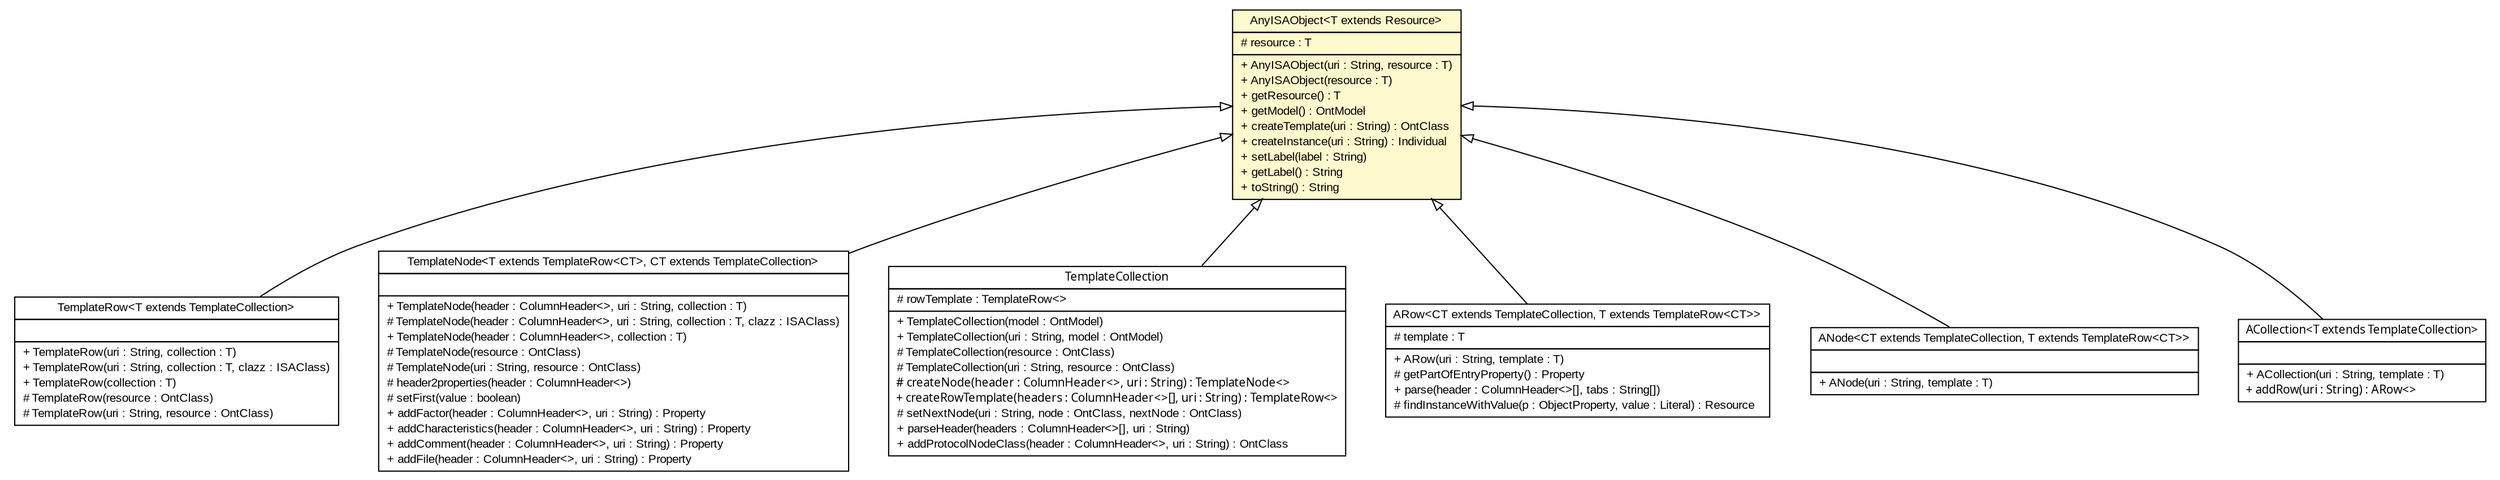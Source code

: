 #!/usr/local/bin/dot
#
# Class diagram 
# Generated by UmlGraph version 4.6 (http://www.spinellis.gr/sw/umlgraph)
#

digraph G {
	edge [fontname="arial",fontsize=10,labelfontname="arial",labelfontsize=10];
	node [fontname="arial",fontsize=10,shape=plaintext];
	// net.toxbank.isa.TemplateRow<T extends net.toxbank.isa.TemplateCollection>
	c649 [label=<<table border="0" cellborder="1" cellspacing="0" cellpadding="2" port="p" href="./TemplateRow.html">
		<tr><td><table border="0" cellspacing="0" cellpadding="1">
			<tr><td> TemplateRow&lt;T extends TemplateCollection&gt; </td></tr>
		</table></td></tr>
		<tr><td><table border="0" cellspacing="0" cellpadding="1">
			<tr><td align="left">  </td></tr>
		</table></td></tr>
		<tr><td><table border="0" cellspacing="0" cellpadding="1">
			<tr><td align="left"> + TemplateRow(uri : String, collection : T) </td></tr>
			<tr><td align="left"> + TemplateRow(uri : String, collection : T, clazz : ISAClass) </td></tr>
			<tr><td align="left"> + TemplateRow(collection : T) </td></tr>
			<tr><td align="left"> # TemplateRow(resource : OntClass) </td></tr>
			<tr><td align="left"> # TemplateRow(uri : String, resource : OntClass) </td></tr>
		</table></td></tr>
		</table>>, fontname="arial", fontcolor="black", fontsize=10.0];
	// net.toxbank.isa.TemplateNode<T extends net.toxbank.isa.TemplateRow<CT>, CT extends net.toxbank.isa.TemplateCollection>
	c652 [label=<<table border="0" cellborder="1" cellspacing="0" cellpadding="2" port="p" href="./TemplateNode.html">
		<tr><td><table border="0" cellspacing="0" cellpadding="1">
			<tr><td> TemplateNode&lt;T extends TemplateRow&lt;CT&gt;, CT extends TemplateCollection&gt; </td></tr>
		</table></td></tr>
		<tr><td><table border="0" cellspacing="0" cellpadding="1">
			<tr><td align="left">  </td></tr>
		</table></td></tr>
		<tr><td><table border="0" cellspacing="0" cellpadding="1">
			<tr><td align="left"> + TemplateNode(header : ColumnHeader&lt;&gt;, uri : String, collection : T) </td></tr>
			<tr><td align="left"> # TemplateNode(header : ColumnHeader&lt;&gt;, uri : String, collection : T, clazz : ISAClass) </td></tr>
			<tr><td align="left"> + TemplateNode(header : ColumnHeader&lt;&gt;, collection : T) </td></tr>
			<tr><td align="left"> # TemplateNode(resource : OntClass) </td></tr>
			<tr><td align="left"> # TemplateNode(uri : String, resource : OntClass) </td></tr>
			<tr><td align="left"> # header2properties(header : ColumnHeader&lt;&gt;) </td></tr>
			<tr><td align="left"> # setFirst(value : boolean) </td></tr>
			<tr><td align="left"> + addFactor(header : ColumnHeader&lt;&gt;, uri : String) : Property </td></tr>
			<tr><td align="left"> + addCharacteristics(header : ColumnHeader&lt;&gt;, uri : String) : Property </td></tr>
			<tr><td align="left"> + addComment(header : ColumnHeader&lt;&gt;, uri : String) : Property </td></tr>
			<tr><td align="left"> + addFile(header : ColumnHeader&lt;&gt;, uri : String) : Property </td></tr>
		</table></td></tr>
		</table>>, fontname="arial", fontcolor="black", fontsize=10.0];
	// net.toxbank.isa.TemplateCollection
	c653 [label=<<table border="0" cellborder="1" cellspacing="0" cellpadding="2" port="p" href="./TemplateCollection.html">
		<tr><td><table border="0" cellspacing="0" cellpadding="1">
			<tr><td><font face="ariali"> TemplateCollection </font></td></tr>
		</table></td></tr>
		<tr><td><table border="0" cellspacing="0" cellpadding="1">
			<tr><td align="left"> # rowTemplate : TemplateRow&lt;&gt; </td></tr>
		</table></td></tr>
		<tr><td><table border="0" cellspacing="0" cellpadding="1">
			<tr><td align="left"> + TemplateCollection(model : OntModel) </td></tr>
			<tr><td align="left"> + TemplateCollection(uri : String, model : OntModel) </td></tr>
			<tr><td align="left"> # TemplateCollection(resource : OntClass) </td></tr>
			<tr><td align="left"> # TemplateCollection(uri : String, resource : OntClass) </td></tr>
			<tr><td align="left"><font face="ariali" point-size="10.0"> # createNode(header : ColumnHeader&lt;&gt;, uri : String) : TemplateNode&lt;&gt; </font></td></tr>
			<tr><td align="left"><font face="ariali" point-size="10.0"> + createRowTemplate(headers : ColumnHeader&lt;&gt;[], uri : String) : TemplateRow&lt;&gt; </font></td></tr>
			<tr><td align="left"> # setNextNode(uri : String, node : OntClass, nextNode : OntClass) </td></tr>
			<tr><td align="left"> + parseHeader(headers : ColumnHeader&lt;&gt;[], uri : String) </td></tr>
			<tr><td align="left"> + addProtocolNodeClass(header : ColumnHeader&lt;&gt;, uri : String) : OntClass </td></tr>
		</table></td></tr>
		</table>>, fontname="arial", fontcolor="black", fontsize=10.0];
	// net.toxbank.isa.ARow<CT extends net.toxbank.isa.TemplateCollection, T extends net.toxbank.isa.TemplateRow<CT>>
	c665 [label=<<table border="0" cellborder="1" cellspacing="0" cellpadding="2" port="p" href="./ARow.html">
		<tr><td><table border="0" cellspacing="0" cellpadding="1">
			<tr><td> ARow&lt;CT extends TemplateCollection, T extends TemplateRow&lt;CT&gt;&gt; </td></tr>
		</table></td></tr>
		<tr><td><table border="0" cellspacing="0" cellpadding="1">
			<tr><td align="left"> # template : T </td></tr>
		</table></td></tr>
		<tr><td><table border="0" cellspacing="0" cellpadding="1">
			<tr><td align="left"> + ARow(uri : String, template : T) </td></tr>
			<tr><td align="left"> # getPartOfEntryProperty() : Property </td></tr>
			<tr><td align="left"> + parse(header : ColumnHeader&lt;&gt;[], tabs : String[]) </td></tr>
			<tr><td align="left"> # findInstanceWithValue(p : ObjectProperty, value : Literal) : Resource </td></tr>
		</table></td></tr>
		</table>>, fontname="arial", fontcolor="black", fontsize=10.0];
	// net.toxbank.isa.AnyISAObject<T extends com.hp.hpl.jena.rdf.model.Resource>
	c666 [label=<<table border="0" cellborder="1" cellspacing="0" cellpadding="2" port="p" bgcolor="lemonChiffon" href="./AnyISAObject.html">
		<tr><td><table border="0" cellspacing="0" cellpadding="1">
			<tr><td> AnyISAObject&lt;T extends Resource&gt; </td></tr>
		</table></td></tr>
		<tr><td><table border="0" cellspacing="0" cellpadding="1">
			<tr><td align="left"> # resource : T </td></tr>
		</table></td></tr>
		<tr><td><table border="0" cellspacing="0" cellpadding="1">
			<tr><td align="left"> + AnyISAObject(uri : String, resource : T) </td></tr>
			<tr><td align="left"> + AnyISAObject(resource : T) </td></tr>
			<tr><td align="left"> + getResource() : T </td></tr>
			<tr><td align="left"> + getModel() : OntModel </td></tr>
			<tr><td align="left"> + createTemplate(uri : String) : OntClass </td></tr>
			<tr><td align="left"> + createInstance(uri : String) : Individual </td></tr>
			<tr><td align="left"> + setLabel(label : String) </td></tr>
			<tr><td align="left"> + getLabel() : String </td></tr>
			<tr><td align="left"> + toString() : String </td></tr>
		</table></td></tr>
		</table>>, fontname="arial", fontcolor="black", fontsize=10.0];
	// net.toxbank.isa.ANode<CT extends net.toxbank.isa.TemplateCollection, T extends net.toxbank.isa.TemplateRow<CT>>
	c667 [label=<<table border="0" cellborder="1" cellspacing="0" cellpadding="2" port="p" href="./ANode.html">
		<tr><td><table border="0" cellspacing="0" cellpadding="1">
			<tr><td> ANode&lt;CT extends TemplateCollection, T extends TemplateRow&lt;CT&gt;&gt; </td></tr>
		</table></td></tr>
		<tr><td><table border="0" cellspacing="0" cellpadding="1">
			<tr><td align="left">  </td></tr>
		</table></td></tr>
		<tr><td><table border="0" cellspacing="0" cellpadding="1">
			<tr><td align="left"> + ANode(uri : String, template : T) </td></tr>
		</table></td></tr>
		</table>>, fontname="arial", fontcolor="black", fontsize=10.0];
	// net.toxbank.isa.ACollection<T extends net.toxbank.isa.TemplateCollection>
	c669 [label=<<table border="0" cellborder="1" cellspacing="0" cellpadding="2" port="p" href="./ACollection.html">
		<tr><td><table border="0" cellspacing="0" cellpadding="1">
			<tr><td><font face="ariali"> ACollection&lt;T extends TemplateCollection&gt; </font></td></tr>
		</table></td></tr>
		<tr><td><table border="0" cellspacing="0" cellpadding="1">
			<tr><td align="left">  </td></tr>
		</table></td></tr>
		<tr><td><table border="0" cellspacing="0" cellpadding="1">
			<tr><td align="left"> + ACollection(uri : String, template : T) </td></tr>
			<tr><td align="left"><font face="ariali" point-size="10.0"> + addRow(uri : String) : ARow&lt;&gt; </font></td></tr>
		</table></td></tr>
		</table>>, fontname="arial", fontcolor="black", fontsize=10.0];
	//net.toxbank.isa.TemplateRow<T extends net.toxbank.isa.TemplateCollection> extends net.toxbank.isa.AnyISAObject<com.hp.hpl.jena.ontology.OntClass>
	c666:p -> c649:p [dir=back,arrowtail=empty];
	//net.toxbank.isa.TemplateNode<T extends net.toxbank.isa.TemplateRow<CT>, CT extends net.toxbank.isa.TemplateCollection> extends net.toxbank.isa.AnyISAObject<com.hp.hpl.jena.ontology.OntClass>
	c666:p -> c652:p [dir=back,arrowtail=empty];
	//net.toxbank.isa.TemplateCollection extends net.toxbank.isa.AnyISAObject<com.hp.hpl.jena.ontology.OntClass>
	c666:p -> c653:p [dir=back,arrowtail=empty];
	//net.toxbank.isa.ARow<CT extends net.toxbank.isa.TemplateCollection, T extends net.toxbank.isa.TemplateRow<CT>> extends net.toxbank.isa.AnyISAObject<com.hp.hpl.jena.ontology.Individual>
	c666:p -> c665:p [dir=back,arrowtail=empty];
	//net.toxbank.isa.ANode<CT extends net.toxbank.isa.TemplateCollection, T extends net.toxbank.isa.TemplateRow<CT>> extends net.toxbank.isa.AnyISAObject<com.hp.hpl.jena.ontology.Individual>
	c666:p -> c667:p [dir=back,arrowtail=empty];
	//net.toxbank.isa.ACollection<T extends net.toxbank.isa.TemplateCollection> extends net.toxbank.isa.AnyISAObject<com.hp.hpl.jena.ontology.Individual>
	c666:p -> c669:p [dir=back,arrowtail=empty];
}

